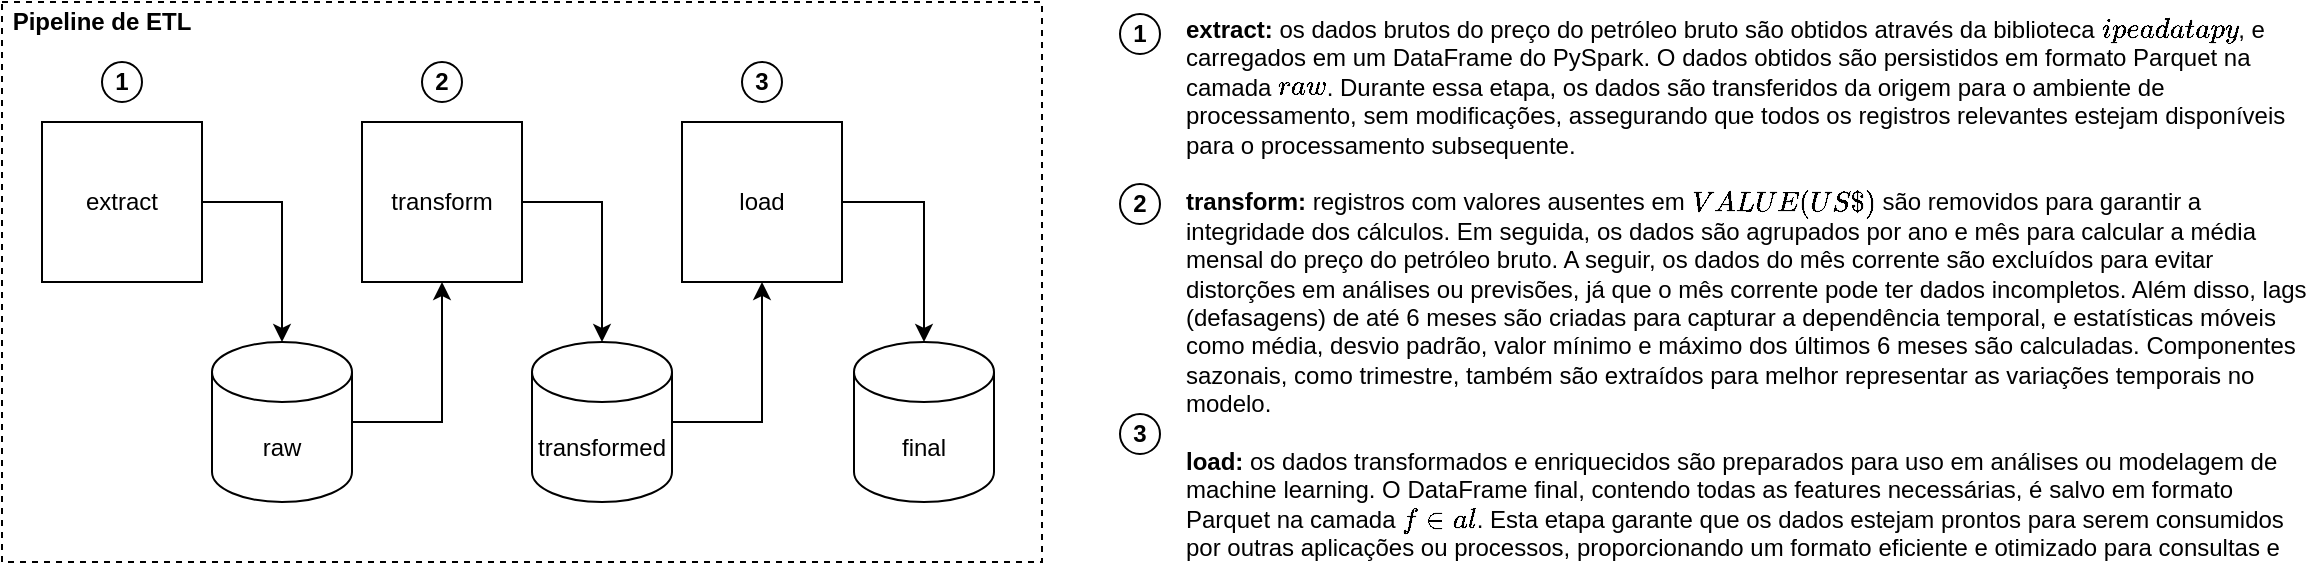 <mxfile version="24.7.6">
  <diagram name="Página-1" id="qymr9s4ONJAOOVNrwKgb">
    <mxGraphModel dx="1306" dy="660" grid="1" gridSize="10" guides="1" tooltips="1" connect="1" arrows="1" fold="1" page="1" pageScale="1" pageWidth="1169" pageHeight="827" math="0" shadow="0">
      <root>
        <mxCell id="0" />
        <mxCell id="1" parent="0" />
        <mxCell id="2Nlbmb2SEIiZ4BsPeOTe-1" value="extract" style="whiteSpace=wrap;html=1;aspect=fixed;" vertex="1" parent="1">
          <mxGeometry x="320" y="320" width="80" height="80" as="geometry" />
        </mxCell>
        <mxCell id="2Nlbmb2SEIiZ4BsPeOTe-2" value="transform" style="whiteSpace=wrap;html=1;aspect=fixed;" vertex="1" parent="1">
          <mxGeometry x="480" y="320" width="80" height="80" as="geometry" />
        </mxCell>
        <mxCell id="2Nlbmb2SEIiZ4BsPeOTe-3" value="load" style="whiteSpace=wrap;html=1;aspect=fixed;" vertex="1" parent="1">
          <mxGeometry x="640" y="320" width="80" height="80" as="geometry" />
        </mxCell>
        <mxCell id="2Nlbmb2SEIiZ4BsPeOTe-17" style="edgeStyle=orthogonalEdgeStyle;rounded=0;orthogonalLoop=1;jettySize=auto;html=1;entryX=0.5;entryY=1;entryDx=0;entryDy=0;" edge="1" parent="1" source="2Nlbmb2SEIiZ4BsPeOTe-5" target="2Nlbmb2SEIiZ4BsPeOTe-3">
          <mxGeometry relative="1" as="geometry" />
        </mxCell>
        <mxCell id="2Nlbmb2SEIiZ4BsPeOTe-5" value="transformed" style="shape=cylinder3;whiteSpace=wrap;html=1;boundedLbl=1;backgroundOutline=1;size=15;" vertex="1" parent="1">
          <mxGeometry x="565" y="430" width="70" height="80" as="geometry" />
        </mxCell>
        <mxCell id="2Nlbmb2SEIiZ4BsPeOTe-15" style="edgeStyle=orthogonalEdgeStyle;rounded=0;orthogonalLoop=1;jettySize=auto;html=1;entryX=0.5;entryY=1;entryDx=0;entryDy=0;" edge="1" parent="1" source="2Nlbmb2SEIiZ4BsPeOTe-12" target="2Nlbmb2SEIiZ4BsPeOTe-2">
          <mxGeometry relative="1" as="geometry" />
        </mxCell>
        <mxCell id="2Nlbmb2SEIiZ4BsPeOTe-12" value="raw" style="shape=cylinder3;whiteSpace=wrap;html=1;boundedLbl=1;backgroundOutline=1;size=15;" vertex="1" parent="1">
          <mxGeometry x="405" y="430" width="70" height="80" as="geometry" />
        </mxCell>
        <mxCell id="2Nlbmb2SEIiZ4BsPeOTe-13" value="final" style="shape=cylinder3;whiteSpace=wrap;html=1;boundedLbl=1;backgroundOutline=1;size=15;" vertex="1" parent="1">
          <mxGeometry x="726" y="430" width="70" height="80" as="geometry" />
        </mxCell>
        <mxCell id="2Nlbmb2SEIiZ4BsPeOTe-14" style="edgeStyle=orthogonalEdgeStyle;rounded=0;orthogonalLoop=1;jettySize=auto;html=1;entryX=0.5;entryY=0;entryDx=0;entryDy=0;entryPerimeter=0;" edge="1" parent="1" source="2Nlbmb2SEIiZ4BsPeOTe-1" target="2Nlbmb2SEIiZ4BsPeOTe-12">
          <mxGeometry relative="1" as="geometry" />
        </mxCell>
        <mxCell id="2Nlbmb2SEIiZ4BsPeOTe-16" style="edgeStyle=orthogonalEdgeStyle;rounded=0;orthogonalLoop=1;jettySize=auto;html=1;entryX=0.5;entryY=0;entryDx=0;entryDy=0;entryPerimeter=0;" edge="1" parent="1" source="2Nlbmb2SEIiZ4BsPeOTe-2" target="2Nlbmb2SEIiZ4BsPeOTe-5">
          <mxGeometry relative="1" as="geometry" />
        </mxCell>
        <mxCell id="2Nlbmb2SEIiZ4BsPeOTe-18" style="edgeStyle=orthogonalEdgeStyle;rounded=0;orthogonalLoop=1;jettySize=auto;html=1;entryX=0.5;entryY=0;entryDx=0;entryDy=0;entryPerimeter=0;" edge="1" parent="1" source="2Nlbmb2SEIiZ4BsPeOTe-3" target="2Nlbmb2SEIiZ4BsPeOTe-13">
          <mxGeometry relative="1" as="geometry" />
        </mxCell>
        <mxCell id="2Nlbmb2SEIiZ4BsPeOTe-20" value="" style="rounded=0;whiteSpace=wrap;html=1;dashed=1;gradientColor=default;fillColor=none;" vertex="1" parent="1">
          <mxGeometry x="300" y="260" width="520" height="280" as="geometry" />
        </mxCell>
        <mxCell id="2Nlbmb2SEIiZ4BsPeOTe-21" value="Pipeline de ETL" style="text;html=1;align=center;verticalAlign=middle;whiteSpace=wrap;rounded=0;fontStyle=1" vertex="1" parent="1">
          <mxGeometry x="300" y="260" width="100" height="20" as="geometry" />
        </mxCell>
        <mxCell id="2Nlbmb2SEIiZ4BsPeOTe-22" value="&lt;b&gt;1&lt;/b&gt;" style="ellipse;whiteSpace=wrap;html=1;aspect=fixed;" vertex="1" parent="1">
          <mxGeometry x="350" y="290" width="20" height="20" as="geometry" />
        </mxCell>
        <mxCell id="2Nlbmb2SEIiZ4BsPeOTe-23" value="&lt;b&gt;2&lt;/b&gt;" style="ellipse;whiteSpace=wrap;html=1;aspect=fixed;" vertex="1" parent="1">
          <mxGeometry x="510" y="290" width="20" height="20" as="geometry" />
        </mxCell>
        <mxCell id="2Nlbmb2SEIiZ4BsPeOTe-26" value="&lt;b&gt;3&lt;/b&gt;" style="ellipse;whiteSpace=wrap;html=1;aspect=fixed;" vertex="1" parent="1">
          <mxGeometry x="670" y="290" width="20" height="20" as="geometry" />
        </mxCell>
        <mxCell id="2Nlbmb2SEIiZ4BsPeOTe-27" value="&lt;div&gt;&lt;span style=&quot;background-color: initial;&quot;&gt;&lt;b&gt;extract:&lt;/b&gt;&amp;nbsp;os dados brutos do preço do petróleo bruto são obtidos através da biblioteca `ipeadatapy`, e carregados em um DataFrame do PySpark. O dados obtidos são persistidos em formato Parquet na camada `raw`. Durante essa etapa, os dados são transferidos da origem para o ambiente de processamento, sem modificações, assegurando que todos os registros relevantes estejam disponíveis para o processamento subsequente.&lt;/span&gt;&lt;br&gt;&lt;/div&gt;&lt;div&gt;&lt;span style=&quot;font-size: 12px;&quot;&gt;&lt;br&gt;&lt;/span&gt;&lt;/div&gt;&lt;div&gt;&lt;span style=&quot;background-color: initial;&quot;&gt;&lt;b&gt;transform:&lt;/b&gt;&amp;nbsp;registros com valores ausentes em `VALUE (US$)` são removidos para garantir a integridade dos cálculos. Em seguida, os dados são agrupados por ano e mês para calcular a média mensal do preço do petróleo bruto. A seguir, os dados do mês corrente são excluídos para evitar distorções em análises ou previsões, já que o mês corrente pode ter dados incompletos. Além disso, lags (defasagens) de até 6 meses são criadas para capturar a dependência temporal, e estatísticas móveis como média, desvio padrão, valor mínimo e máximo dos últimos 6 meses são calculadas. Componentes sazonais, como trimestre, também são extraídos para melhor representar as variações temporais no modelo.&lt;/span&gt;&lt;br&gt;&lt;/div&gt;&lt;div&gt;&lt;span style=&quot;font-size: 12px;&quot;&gt;&lt;br&gt;&lt;/span&gt;&lt;/div&gt;&lt;div&gt;&lt;span style=&quot;background-color: initial;&quot;&gt;&lt;b&gt;load:&lt;/b&gt; os dados transformados e enriquecidos são preparados para uso em análises ou modelagem de machine learning. O DataFrame final, contendo todas as features necessárias, é salvo em formato Parquet na camada `final`. Esta etapa garante que os dados estejam prontos para serem consumidos por outras aplicações ou processos, proporcionando um formato eficiente e otimizado para consultas e processamento adicional.&lt;/span&gt;&lt;br&gt;&lt;/div&gt;" style="text;html=1;align=left;verticalAlign=top;whiteSpace=wrap;rounded=0;" vertex="1" parent="1">
          <mxGeometry x="890" y="260" width="570" height="280" as="geometry" />
        </mxCell>
        <mxCell id="2Nlbmb2SEIiZ4BsPeOTe-28" value="&lt;b&gt;1&lt;/b&gt;" style="ellipse;whiteSpace=wrap;html=1;aspect=fixed;" vertex="1" parent="1">
          <mxGeometry x="859" y="266" width="20" height="20" as="geometry" />
        </mxCell>
        <mxCell id="2Nlbmb2SEIiZ4BsPeOTe-29" value="&lt;b&gt;2&lt;/b&gt;" style="ellipse;whiteSpace=wrap;html=1;aspect=fixed;" vertex="1" parent="1">
          <mxGeometry x="859" y="351" width="20" height="20" as="geometry" />
        </mxCell>
        <mxCell id="2Nlbmb2SEIiZ4BsPeOTe-30" value="&lt;b&gt;3&lt;/b&gt;" style="ellipse;whiteSpace=wrap;html=1;aspect=fixed;" vertex="1" parent="1">
          <mxGeometry x="859" y="466" width="20" height="20" as="geometry" />
        </mxCell>
      </root>
    </mxGraphModel>
  </diagram>
</mxfile>

